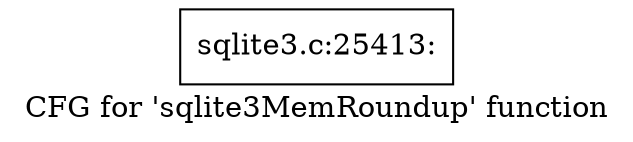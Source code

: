 digraph "CFG for 'sqlite3MemRoundup' function" {
	label="CFG for 'sqlite3MemRoundup' function";

	Node0x55c0fa932da0 [shape=record,label="{sqlite3.c:25413:}"];
}
